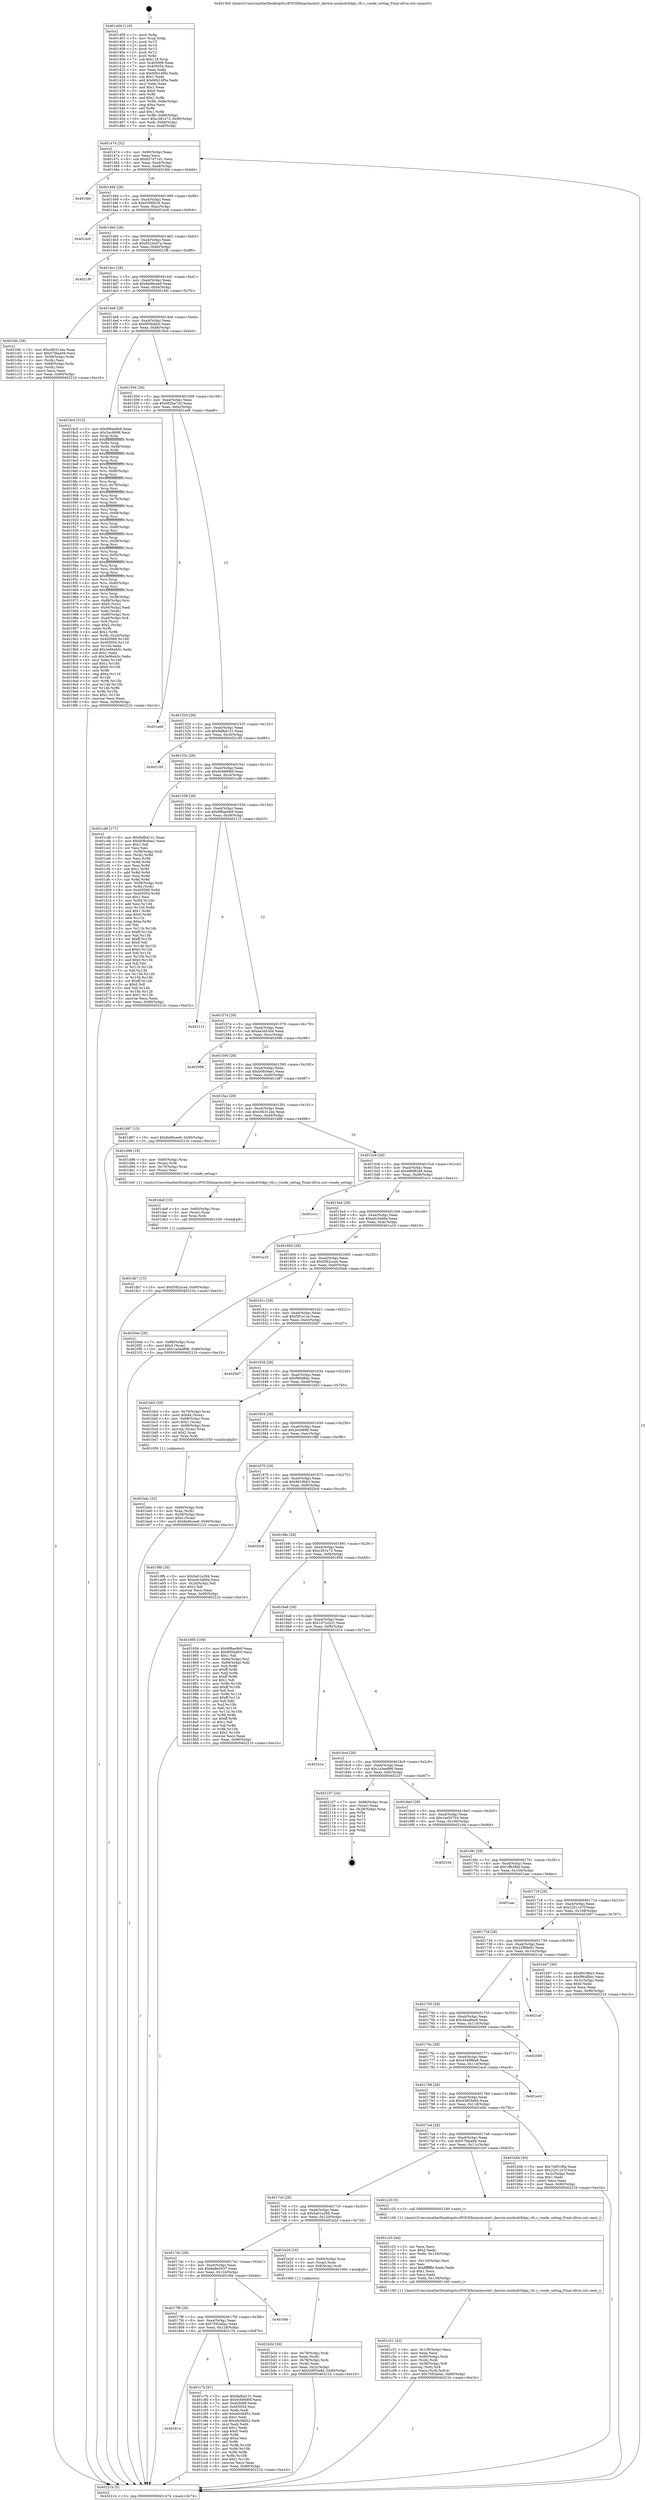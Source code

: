 digraph "0x401400" {
  label = "0x401400 (/mnt/c/Users/mathe/Desktop/tcc/POCII/binaries/extr_darwin-xnubsdvfskpi_vfs.c_vnode_settag_Final-ollvm.out::main(0))"
  labelloc = "t"
  node[shape=record]

  Entry [label="",width=0.3,height=0.3,shape=circle,fillcolor=black,style=filled]
  "0x401474" [label="{
     0x401474 [32]\l
     | [instrs]\l
     &nbsp;&nbsp;0x401474 \<+6\>: mov -0x90(%rbp),%eax\l
     &nbsp;&nbsp;0x40147a \<+2\>: mov %eax,%ecx\l
     &nbsp;&nbsp;0x40147c \<+6\>: sub $0x837d71d1,%ecx\l
     &nbsp;&nbsp;0x401482 \<+6\>: mov %eax,-0xa4(%rbp)\l
     &nbsp;&nbsp;0x401488 \<+6\>: mov %ecx,-0xa8(%rbp)\l
     &nbsp;&nbsp;0x40148e \<+6\>: je 0000000000401fd4 \<main+0xbd4\>\l
  }"]
  "0x401fd4" [label="{
     0x401fd4\l
  }", style=dashed]
  "0x401494" [label="{
     0x401494 [28]\l
     | [instrs]\l
     &nbsp;&nbsp;0x401494 \<+5\>: jmp 0000000000401499 \<main+0x99\>\l
     &nbsp;&nbsp;0x401499 \<+6\>: mov -0xa4(%rbp),%eax\l
     &nbsp;&nbsp;0x40149f \<+5\>: sub $0x8398f2c9,%eax\l
     &nbsp;&nbsp;0x4014a4 \<+6\>: mov %eax,-0xac(%rbp)\l
     &nbsp;&nbsp;0x4014aa \<+6\>: je 0000000000401dc6 \<main+0x9c6\>\l
  }"]
  Exit [label="",width=0.3,height=0.3,shape=circle,fillcolor=black,style=filled,peripheries=2]
  "0x401dc6" [label="{
     0x401dc6\l
  }", style=dashed]
  "0x4014b0" [label="{
     0x4014b0 [28]\l
     | [instrs]\l
     &nbsp;&nbsp;0x4014b0 \<+5\>: jmp 00000000004014b5 \<main+0xb5\>\l
     &nbsp;&nbsp;0x4014b5 \<+6\>: mov -0xa4(%rbp),%eax\l
     &nbsp;&nbsp;0x4014bb \<+5\>: sub $0x8523e47a,%eax\l
     &nbsp;&nbsp;0x4014c0 \<+6\>: mov %eax,-0xb0(%rbp)\l
     &nbsp;&nbsp;0x4014c6 \<+6\>: je 00000000004021f6 \<main+0xdf6\>\l
  }"]
  "0x401db7" [label="{
     0x401db7 [15]\l
     | [instrs]\l
     &nbsp;&nbsp;0x401db7 \<+10\>: movl $0xf382cca4,-0x90(%rbp)\l
     &nbsp;&nbsp;0x401dc1 \<+5\>: jmp 000000000040221b \<main+0xe1b\>\l
  }"]
  "0x4021f6" [label="{
     0x4021f6\l
  }", style=dashed]
  "0x4014cc" [label="{
     0x4014cc [28]\l
     | [instrs]\l
     &nbsp;&nbsp;0x4014cc \<+5\>: jmp 00000000004014d1 \<main+0xd1\>\l
     &nbsp;&nbsp;0x4014d1 \<+6\>: mov -0xa4(%rbp),%eax\l
     &nbsp;&nbsp;0x4014d7 \<+5\>: sub $0x8a96cee9,%eax\l
     &nbsp;&nbsp;0x4014dc \<+6\>: mov %eax,-0xb4(%rbp)\l
     &nbsp;&nbsp;0x4014e2 \<+6\>: je 0000000000401bfc \<main+0x7fc\>\l
  }"]
  "0x401da8" [label="{
     0x401da8 [15]\l
     | [instrs]\l
     &nbsp;&nbsp;0x401da8 \<+4\>: mov -0x60(%rbp),%rax\l
     &nbsp;&nbsp;0x401dac \<+3\>: mov (%rax),%rax\l
     &nbsp;&nbsp;0x401daf \<+3\>: mov %rax,%rdi\l
     &nbsp;&nbsp;0x401db2 \<+5\>: call 0000000000401030 \<free@plt\>\l
     | [calls]\l
     &nbsp;&nbsp;0x401030 \{1\} (unknown)\l
  }"]
  "0x401bfc" [label="{
     0x401bfc [36]\l
     | [instrs]\l
     &nbsp;&nbsp;0x401bfc \<+5\>: mov $0xc6b312ee,%eax\l
     &nbsp;&nbsp;0x401c01 \<+5\>: mov $0x57fdaa94,%ecx\l
     &nbsp;&nbsp;0x401c06 \<+4\>: mov -0x58(%rbp),%rdx\l
     &nbsp;&nbsp;0x401c0a \<+2\>: mov (%rdx),%esi\l
     &nbsp;&nbsp;0x401c0c \<+4\>: mov -0x68(%rbp),%rdx\l
     &nbsp;&nbsp;0x401c10 \<+2\>: cmp (%rdx),%esi\l
     &nbsp;&nbsp;0x401c12 \<+3\>: cmovl %ecx,%eax\l
     &nbsp;&nbsp;0x401c15 \<+6\>: mov %eax,-0x90(%rbp)\l
     &nbsp;&nbsp;0x401c1b \<+5\>: jmp 000000000040221b \<main+0xe1b\>\l
  }"]
  "0x4014e8" [label="{
     0x4014e8 [28]\l
     | [instrs]\l
     &nbsp;&nbsp;0x4014e8 \<+5\>: jmp 00000000004014ed \<main+0xed\>\l
     &nbsp;&nbsp;0x4014ed \<+6\>: mov -0xa4(%rbp),%eax\l
     &nbsp;&nbsp;0x4014f3 \<+5\>: sub $0x950b4fc0,%eax\l
     &nbsp;&nbsp;0x4014f8 \<+6\>: mov %eax,-0xb8(%rbp)\l
     &nbsp;&nbsp;0x4014fe \<+6\>: je 00000000004018c0 \<main+0x4c0\>\l
  }"]
  "0x401814" [label="{
     0x401814\l
  }", style=dashed]
  "0x4018c0" [label="{
     0x4018c0 [315]\l
     | [instrs]\l
     &nbsp;&nbsp;0x4018c0 \<+5\>: mov $0x9f8ae9b9,%eax\l
     &nbsp;&nbsp;0x4018c5 \<+5\>: mov $0x2ec6898,%ecx\l
     &nbsp;&nbsp;0x4018ca \<+3\>: mov %rsp,%rdx\l
     &nbsp;&nbsp;0x4018cd \<+4\>: add $0xfffffffffffffff0,%rdx\l
     &nbsp;&nbsp;0x4018d1 \<+3\>: mov %rdx,%rsp\l
     &nbsp;&nbsp;0x4018d4 \<+7\>: mov %rdx,-0x88(%rbp)\l
     &nbsp;&nbsp;0x4018db \<+3\>: mov %rsp,%rdx\l
     &nbsp;&nbsp;0x4018de \<+4\>: add $0xfffffffffffffff0,%rdx\l
     &nbsp;&nbsp;0x4018e2 \<+3\>: mov %rdx,%rsp\l
     &nbsp;&nbsp;0x4018e5 \<+3\>: mov %rsp,%rsi\l
     &nbsp;&nbsp;0x4018e8 \<+4\>: add $0xfffffffffffffff0,%rsi\l
     &nbsp;&nbsp;0x4018ec \<+3\>: mov %rsi,%rsp\l
     &nbsp;&nbsp;0x4018ef \<+4\>: mov %rsi,-0x80(%rbp)\l
     &nbsp;&nbsp;0x4018f3 \<+3\>: mov %rsp,%rsi\l
     &nbsp;&nbsp;0x4018f6 \<+4\>: add $0xfffffffffffffff0,%rsi\l
     &nbsp;&nbsp;0x4018fa \<+3\>: mov %rsi,%rsp\l
     &nbsp;&nbsp;0x4018fd \<+4\>: mov %rsi,-0x78(%rbp)\l
     &nbsp;&nbsp;0x401901 \<+3\>: mov %rsp,%rsi\l
     &nbsp;&nbsp;0x401904 \<+4\>: add $0xfffffffffffffff0,%rsi\l
     &nbsp;&nbsp;0x401908 \<+3\>: mov %rsi,%rsp\l
     &nbsp;&nbsp;0x40190b \<+4\>: mov %rsi,-0x70(%rbp)\l
     &nbsp;&nbsp;0x40190f \<+3\>: mov %rsp,%rsi\l
     &nbsp;&nbsp;0x401912 \<+4\>: add $0xfffffffffffffff0,%rsi\l
     &nbsp;&nbsp;0x401916 \<+3\>: mov %rsi,%rsp\l
     &nbsp;&nbsp;0x401919 \<+4\>: mov %rsi,-0x68(%rbp)\l
     &nbsp;&nbsp;0x40191d \<+3\>: mov %rsp,%rsi\l
     &nbsp;&nbsp;0x401920 \<+4\>: add $0xfffffffffffffff0,%rsi\l
     &nbsp;&nbsp;0x401924 \<+3\>: mov %rsi,%rsp\l
     &nbsp;&nbsp;0x401927 \<+4\>: mov %rsi,-0x60(%rbp)\l
     &nbsp;&nbsp;0x40192b \<+3\>: mov %rsp,%rsi\l
     &nbsp;&nbsp;0x40192e \<+4\>: add $0xfffffffffffffff0,%rsi\l
     &nbsp;&nbsp;0x401932 \<+3\>: mov %rsi,%rsp\l
     &nbsp;&nbsp;0x401935 \<+4\>: mov %rsi,-0x58(%rbp)\l
     &nbsp;&nbsp;0x401939 \<+3\>: mov %rsp,%rsi\l
     &nbsp;&nbsp;0x40193c \<+4\>: add $0xfffffffffffffff0,%rsi\l
     &nbsp;&nbsp;0x401940 \<+3\>: mov %rsi,%rsp\l
     &nbsp;&nbsp;0x401943 \<+4\>: mov %rsi,-0x50(%rbp)\l
     &nbsp;&nbsp;0x401947 \<+3\>: mov %rsp,%rsi\l
     &nbsp;&nbsp;0x40194a \<+4\>: add $0xfffffffffffffff0,%rsi\l
     &nbsp;&nbsp;0x40194e \<+3\>: mov %rsi,%rsp\l
     &nbsp;&nbsp;0x401951 \<+4\>: mov %rsi,-0x48(%rbp)\l
     &nbsp;&nbsp;0x401955 \<+3\>: mov %rsp,%rsi\l
     &nbsp;&nbsp;0x401958 \<+4\>: add $0xfffffffffffffff0,%rsi\l
     &nbsp;&nbsp;0x40195c \<+3\>: mov %rsi,%rsp\l
     &nbsp;&nbsp;0x40195f \<+4\>: mov %rsi,-0x40(%rbp)\l
     &nbsp;&nbsp;0x401963 \<+3\>: mov %rsp,%rsi\l
     &nbsp;&nbsp;0x401966 \<+4\>: add $0xfffffffffffffff0,%rsi\l
     &nbsp;&nbsp;0x40196a \<+3\>: mov %rsi,%rsp\l
     &nbsp;&nbsp;0x40196d \<+4\>: mov %rsi,-0x38(%rbp)\l
     &nbsp;&nbsp;0x401971 \<+7\>: mov -0x88(%rbp),%rsi\l
     &nbsp;&nbsp;0x401978 \<+6\>: movl $0x0,(%rsi)\l
     &nbsp;&nbsp;0x40197e \<+6\>: mov -0x94(%rbp),%edi\l
     &nbsp;&nbsp;0x401984 \<+2\>: mov %edi,(%rdx)\l
     &nbsp;&nbsp;0x401986 \<+4\>: mov -0x80(%rbp),%rsi\l
     &nbsp;&nbsp;0x40198a \<+7\>: mov -0xa0(%rbp),%r8\l
     &nbsp;&nbsp;0x401991 \<+3\>: mov %r8,(%rsi)\l
     &nbsp;&nbsp;0x401994 \<+3\>: cmpl $0x2,(%rdx)\l
     &nbsp;&nbsp;0x401997 \<+4\>: setne %r9b\l
     &nbsp;&nbsp;0x40199b \<+4\>: and $0x1,%r9b\l
     &nbsp;&nbsp;0x40199f \<+4\>: mov %r9b,-0x2d(%rbp)\l
     &nbsp;&nbsp;0x4019a3 \<+8\>: mov 0x405068,%r10d\l
     &nbsp;&nbsp;0x4019ab \<+8\>: mov 0x405054,%r11d\l
     &nbsp;&nbsp;0x4019b3 \<+3\>: mov %r10d,%ebx\l
     &nbsp;&nbsp;0x4019b6 \<+6\>: add $0x3e86eb5c,%ebx\l
     &nbsp;&nbsp;0x4019bc \<+3\>: sub $0x1,%ebx\l
     &nbsp;&nbsp;0x4019bf \<+6\>: sub $0x3e86eb5c,%ebx\l
     &nbsp;&nbsp;0x4019c5 \<+4\>: imul %ebx,%r10d\l
     &nbsp;&nbsp;0x4019c9 \<+4\>: and $0x1,%r10d\l
     &nbsp;&nbsp;0x4019cd \<+4\>: cmp $0x0,%r10d\l
     &nbsp;&nbsp;0x4019d1 \<+4\>: sete %r9b\l
     &nbsp;&nbsp;0x4019d5 \<+4\>: cmp $0xa,%r11d\l
     &nbsp;&nbsp;0x4019d9 \<+4\>: setl %r14b\l
     &nbsp;&nbsp;0x4019dd \<+3\>: mov %r9b,%r15b\l
     &nbsp;&nbsp;0x4019e0 \<+3\>: and %r14b,%r15b\l
     &nbsp;&nbsp;0x4019e3 \<+3\>: xor %r14b,%r9b\l
     &nbsp;&nbsp;0x4019e6 \<+3\>: or %r9b,%r15b\l
     &nbsp;&nbsp;0x4019e9 \<+4\>: test $0x1,%r15b\l
     &nbsp;&nbsp;0x4019ed \<+3\>: cmovne %ecx,%eax\l
     &nbsp;&nbsp;0x4019f0 \<+6\>: mov %eax,-0x90(%rbp)\l
     &nbsp;&nbsp;0x4019f6 \<+5\>: jmp 000000000040221b \<main+0xe1b\>\l
  }"]
  "0x401504" [label="{
     0x401504 [28]\l
     | [instrs]\l
     &nbsp;&nbsp;0x401504 \<+5\>: jmp 0000000000401509 \<main+0x109\>\l
     &nbsp;&nbsp;0x401509 \<+6\>: mov -0xa4(%rbp),%eax\l
     &nbsp;&nbsp;0x40150f \<+5\>: sub $0x962be7e5,%eax\l
     &nbsp;&nbsp;0x401514 \<+6\>: mov %eax,-0xbc(%rbp)\l
     &nbsp;&nbsp;0x40151a \<+6\>: je 0000000000401ee8 \<main+0xae8\>\l
  }"]
  "0x401c7b" [label="{
     0x401c7b [91]\l
     | [instrs]\l
     &nbsp;&nbsp;0x401c7b \<+5\>: mov $0x9afbd131,%eax\l
     &nbsp;&nbsp;0x401c80 \<+5\>: mov $0x9c66690f,%ecx\l
     &nbsp;&nbsp;0x401c85 \<+7\>: mov 0x405068,%edx\l
     &nbsp;&nbsp;0x401c8c \<+7\>: mov 0x405054,%esi\l
     &nbsp;&nbsp;0x401c93 \<+2\>: mov %edx,%edi\l
     &nbsp;&nbsp;0x401c95 \<+6\>: add $0xe6cf4852,%edi\l
     &nbsp;&nbsp;0x401c9b \<+3\>: sub $0x1,%edi\l
     &nbsp;&nbsp;0x401c9e \<+6\>: sub $0xe6cf4852,%edi\l
     &nbsp;&nbsp;0x401ca4 \<+3\>: imul %edi,%edx\l
     &nbsp;&nbsp;0x401ca7 \<+3\>: and $0x1,%edx\l
     &nbsp;&nbsp;0x401caa \<+3\>: cmp $0x0,%edx\l
     &nbsp;&nbsp;0x401cad \<+4\>: sete %r8b\l
     &nbsp;&nbsp;0x401cb1 \<+3\>: cmp $0xa,%esi\l
     &nbsp;&nbsp;0x401cb4 \<+4\>: setl %r9b\l
     &nbsp;&nbsp;0x401cb8 \<+3\>: mov %r8b,%r10b\l
     &nbsp;&nbsp;0x401cbb \<+3\>: and %r9b,%r10b\l
     &nbsp;&nbsp;0x401cbe \<+3\>: xor %r9b,%r8b\l
     &nbsp;&nbsp;0x401cc1 \<+3\>: or %r8b,%r10b\l
     &nbsp;&nbsp;0x401cc4 \<+4\>: test $0x1,%r10b\l
     &nbsp;&nbsp;0x401cc8 \<+3\>: cmovne %ecx,%eax\l
     &nbsp;&nbsp;0x401ccb \<+6\>: mov %eax,-0x90(%rbp)\l
     &nbsp;&nbsp;0x401cd1 \<+5\>: jmp 000000000040221b \<main+0xe1b\>\l
  }"]
  "0x401ee8" [label="{
     0x401ee8\l
  }", style=dashed]
  "0x401520" [label="{
     0x401520 [28]\l
     | [instrs]\l
     &nbsp;&nbsp;0x401520 \<+5\>: jmp 0000000000401525 \<main+0x125\>\l
     &nbsp;&nbsp;0x401525 \<+6\>: mov -0xa4(%rbp),%eax\l
     &nbsp;&nbsp;0x40152b \<+5\>: sub $0x9afbd131,%eax\l
     &nbsp;&nbsp;0x401530 \<+6\>: mov %eax,-0xc0(%rbp)\l
     &nbsp;&nbsp;0x401536 \<+6\>: je 0000000000402185 \<main+0xd85\>\l
  }"]
  "0x4017f8" [label="{
     0x4017f8 [28]\l
     | [instrs]\l
     &nbsp;&nbsp;0x4017f8 \<+5\>: jmp 00000000004017fd \<main+0x3fd\>\l
     &nbsp;&nbsp;0x4017fd \<+6\>: mov -0xa4(%rbp),%eax\l
     &nbsp;&nbsp;0x401803 \<+5\>: sub $0x7092adac,%eax\l
     &nbsp;&nbsp;0x401808 \<+6\>: mov %eax,-0x128(%rbp)\l
     &nbsp;&nbsp;0x40180e \<+6\>: je 0000000000401c7b \<main+0x87b\>\l
  }"]
  "0x402185" [label="{
     0x402185\l
  }", style=dashed]
  "0x40153c" [label="{
     0x40153c [28]\l
     | [instrs]\l
     &nbsp;&nbsp;0x40153c \<+5\>: jmp 0000000000401541 \<main+0x141\>\l
     &nbsp;&nbsp;0x401541 \<+6\>: mov -0xa4(%rbp),%eax\l
     &nbsp;&nbsp;0x401547 \<+5\>: sub $0x9c66690f,%eax\l
     &nbsp;&nbsp;0x40154c \<+6\>: mov %eax,-0xc4(%rbp)\l
     &nbsp;&nbsp;0x401552 \<+6\>: je 0000000000401cd6 \<main+0x8d6\>\l
  }"]
  "0x401f4b" [label="{
     0x401f4b\l
  }", style=dashed]
  "0x401cd6" [label="{
     0x401cd6 [177]\l
     | [instrs]\l
     &nbsp;&nbsp;0x401cd6 \<+5\>: mov $0x9afbd131,%eax\l
     &nbsp;&nbsp;0x401cdb \<+5\>: mov $0xb08c9ae1,%ecx\l
     &nbsp;&nbsp;0x401ce0 \<+2\>: mov $0x1,%dl\l
     &nbsp;&nbsp;0x401ce2 \<+2\>: xor %esi,%esi\l
     &nbsp;&nbsp;0x401ce4 \<+4\>: mov -0x58(%rbp),%rdi\l
     &nbsp;&nbsp;0x401ce8 \<+3\>: mov (%rdi),%r8d\l
     &nbsp;&nbsp;0x401ceb \<+3\>: mov %esi,%r9d\l
     &nbsp;&nbsp;0x401cee \<+3\>: sub %r8d,%r9d\l
     &nbsp;&nbsp;0x401cf1 \<+3\>: mov %esi,%r8d\l
     &nbsp;&nbsp;0x401cf4 \<+4\>: sub $0x1,%r8d\l
     &nbsp;&nbsp;0x401cf8 \<+3\>: add %r8d,%r9d\l
     &nbsp;&nbsp;0x401cfb \<+3\>: mov %esi,%r8d\l
     &nbsp;&nbsp;0x401cfe \<+3\>: sub %r9d,%r8d\l
     &nbsp;&nbsp;0x401d01 \<+4\>: mov -0x58(%rbp),%rdi\l
     &nbsp;&nbsp;0x401d05 \<+3\>: mov %r8d,(%rdi)\l
     &nbsp;&nbsp;0x401d08 \<+8\>: mov 0x405068,%r8d\l
     &nbsp;&nbsp;0x401d10 \<+8\>: mov 0x405054,%r9d\l
     &nbsp;&nbsp;0x401d18 \<+3\>: sub $0x1,%esi\l
     &nbsp;&nbsp;0x401d1b \<+3\>: mov %r8d,%r10d\l
     &nbsp;&nbsp;0x401d1e \<+3\>: add %esi,%r10d\l
     &nbsp;&nbsp;0x401d21 \<+4\>: imul %r10d,%r8d\l
     &nbsp;&nbsp;0x401d25 \<+4\>: and $0x1,%r8d\l
     &nbsp;&nbsp;0x401d29 \<+4\>: cmp $0x0,%r8d\l
     &nbsp;&nbsp;0x401d2d \<+4\>: sete %r11b\l
     &nbsp;&nbsp;0x401d31 \<+4\>: cmp $0xa,%r9d\l
     &nbsp;&nbsp;0x401d35 \<+3\>: setl %bl\l
     &nbsp;&nbsp;0x401d38 \<+3\>: mov %r11b,%r14b\l
     &nbsp;&nbsp;0x401d3b \<+4\>: xor $0xff,%r14b\l
     &nbsp;&nbsp;0x401d3f \<+3\>: mov %bl,%r15b\l
     &nbsp;&nbsp;0x401d42 \<+4\>: xor $0xff,%r15b\l
     &nbsp;&nbsp;0x401d46 \<+3\>: xor $0x0,%dl\l
     &nbsp;&nbsp;0x401d49 \<+3\>: mov %r14b,%r12b\l
     &nbsp;&nbsp;0x401d4c \<+4\>: and $0x0,%r12b\l
     &nbsp;&nbsp;0x401d50 \<+3\>: and %dl,%r11b\l
     &nbsp;&nbsp;0x401d53 \<+3\>: mov %r15b,%r13b\l
     &nbsp;&nbsp;0x401d56 \<+4\>: and $0x0,%r13b\l
     &nbsp;&nbsp;0x401d5a \<+2\>: and %dl,%bl\l
     &nbsp;&nbsp;0x401d5c \<+3\>: or %r11b,%r12b\l
     &nbsp;&nbsp;0x401d5f \<+3\>: or %bl,%r13b\l
     &nbsp;&nbsp;0x401d62 \<+3\>: xor %r13b,%r12b\l
     &nbsp;&nbsp;0x401d65 \<+3\>: or %r15b,%r14b\l
     &nbsp;&nbsp;0x401d68 \<+4\>: xor $0xff,%r14b\l
     &nbsp;&nbsp;0x401d6c \<+3\>: or $0x0,%dl\l
     &nbsp;&nbsp;0x401d6f \<+3\>: and %dl,%r14b\l
     &nbsp;&nbsp;0x401d72 \<+3\>: or %r14b,%r12b\l
     &nbsp;&nbsp;0x401d75 \<+4\>: test $0x1,%r12b\l
     &nbsp;&nbsp;0x401d79 \<+3\>: cmovne %ecx,%eax\l
     &nbsp;&nbsp;0x401d7c \<+6\>: mov %eax,-0x90(%rbp)\l
     &nbsp;&nbsp;0x401d82 \<+5\>: jmp 000000000040221b \<main+0xe1b\>\l
  }"]
  "0x401558" [label="{
     0x401558 [28]\l
     | [instrs]\l
     &nbsp;&nbsp;0x401558 \<+5\>: jmp 000000000040155d \<main+0x15d\>\l
     &nbsp;&nbsp;0x40155d \<+6\>: mov -0xa4(%rbp),%eax\l
     &nbsp;&nbsp;0x401563 \<+5\>: sub $0x9f8ae9b9,%eax\l
     &nbsp;&nbsp;0x401568 \<+6\>: mov %eax,-0xc8(%rbp)\l
     &nbsp;&nbsp;0x40156e \<+6\>: je 000000000040211f \<main+0xd1f\>\l
  }"]
  "0x401c51" [label="{
     0x401c51 [42]\l
     | [instrs]\l
     &nbsp;&nbsp;0x401c51 \<+6\>: mov -0x138(%rbp),%ecx\l
     &nbsp;&nbsp;0x401c57 \<+3\>: imul %eax,%ecx\l
     &nbsp;&nbsp;0x401c5a \<+4\>: mov -0x60(%rbp),%rdi\l
     &nbsp;&nbsp;0x401c5e \<+3\>: mov (%rdi),%rdi\l
     &nbsp;&nbsp;0x401c61 \<+4\>: mov -0x58(%rbp),%r8\l
     &nbsp;&nbsp;0x401c65 \<+3\>: movslq (%r8),%r8\l
     &nbsp;&nbsp;0x401c68 \<+4\>: mov %ecx,(%rdi,%r8,4)\l
     &nbsp;&nbsp;0x401c6c \<+10\>: movl $0x7092adac,-0x90(%rbp)\l
     &nbsp;&nbsp;0x401c76 \<+5\>: jmp 000000000040221b \<main+0xe1b\>\l
  }"]
  "0x40211f" [label="{
     0x40211f\l
  }", style=dashed]
  "0x401574" [label="{
     0x401574 [28]\l
     | [instrs]\l
     &nbsp;&nbsp;0x401574 \<+5\>: jmp 0000000000401579 \<main+0x179\>\l
     &nbsp;&nbsp;0x401579 \<+6\>: mov -0xa4(%rbp),%eax\l
     &nbsp;&nbsp;0x40157f \<+5\>: sub $0xaa3d43d4,%eax\l
     &nbsp;&nbsp;0x401584 \<+6\>: mov %eax,-0xcc(%rbp)\l
     &nbsp;&nbsp;0x40158a \<+6\>: je 0000000000402098 \<main+0xc98\>\l
  }"]
  "0x401c25" [label="{
     0x401c25 [44]\l
     | [instrs]\l
     &nbsp;&nbsp;0x401c25 \<+2\>: xor %ecx,%ecx\l
     &nbsp;&nbsp;0x401c27 \<+5\>: mov $0x2,%edx\l
     &nbsp;&nbsp;0x401c2c \<+6\>: mov %edx,-0x134(%rbp)\l
     &nbsp;&nbsp;0x401c32 \<+1\>: cltd\l
     &nbsp;&nbsp;0x401c33 \<+6\>: mov -0x134(%rbp),%esi\l
     &nbsp;&nbsp;0x401c39 \<+2\>: idiv %esi\l
     &nbsp;&nbsp;0x401c3b \<+6\>: imul $0xfffffffe,%edx,%edx\l
     &nbsp;&nbsp;0x401c41 \<+3\>: sub $0x1,%ecx\l
     &nbsp;&nbsp;0x401c44 \<+2\>: sub %ecx,%edx\l
     &nbsp;&nbsp;0x401c46 \<+6\>: mov %edx,-0x138(%rbp)\l
     &nbsp;&nbsp;0x401c4c \<+5\>: call 0000000000401160 \<next_i\>\l
     | [calls]\l
     &nbsp;&nbsp;0x401160 \{1\} (/mnt/c/Users/mathe/Desktop/tcc/POCII/binaries/extr_darwin-xnubsdvfskpi_vfs.c_vnode_settag_Final-ollvm.out::next_i)\l
  }"]
  "0x402098" [label="{
     0x402098\l
  }", style=dashed]
  "0x401590" [label="{
     0x401590 [28]\l
     | [instrs]\l
     &nbsp;&nbsp;0x401590 \<+5\>: jmp 0000000000401595 \<main+0x195\>\l
     &nbsp;&nbsp;0x401595 \<+6\>: mov -0xa4(%rbp),%eax\l
     &nbsp;&nbsp;0x40159b \<+5\>: sub $0xb08c9ae1,%eax\l
     &nbsp;&nbsp;0x4015a0 \<+6\>: mov %eax,-0xd0(%rbp)\l
     &nbsp;&nbsp;0x4015a6 \<+6\>: je 0000000000401d87 \<main+0x987\>\l
  }"]
  "0x401bdc" [label="{
     0x401bdc [32]\l
     | [instrs]\l
     &nbsp;&nbsp;0x401bdc \<+4\>: mov -0x60(%rbp),%rdi\l
     &nbsp;&nbsp;0x401be0 \<+3\>: mov %rax,(%rdi)\l
     &nbsp;&nbsp;0x401be3 \<+4\>: mov -0x58(%rbp),%rax\l
     &nbsp;&nbsp;0x401be7 \<+6\>: movl $0x0,(%rax)\l
     &nbsp;&nbsp;0x401bed \<+10\>: movl $0x8a96cee9,-0x90(%rbp)\l
     &nbsp;&nbsp;0x401bf7 \<+5\>: jmp 000000000040221b \<main+0xe1b\>\l
  }"]
  "0x401d87" [label="{
     0x401d87 [15]\l
     | [instrs]\l
     &nbsp;&nbsp;0x401d87 \<+10\>: movl $0x8a96cee9,-0x90(%rbp)\l
     &nbsp;&nbsp;0x401d91 \<+5\>: jmp 000000000040221b \<main+0xe1b\>\l
  }"]
  "0x4015ac" [label="{
     0x4015ac [28]\l
     | [instrs]\l
     &nbsp;&nbsp;0x4015ac \<+5\>: jmp 00000000004015b1 \<main+0x1b1\>\l
     &nbsp;&nbsp;0x4015b1 \<+6\>: mov -0xa4(%rbp),%eax\l
     &nbsp;&nbsp;0x4015b7 \<+5\>: sub $0xc6b312ee,%eax\l
     &nbsp;&nbsp;0x4015bc \<+6\>: mov %eax,-0xd4(%rbp)\l
     &nbsp;&nbsp;0x4015c2 \<+6\>: je 0000000000401d96 \<main+0x996\>\l
  }"]
  "0x401b3d" [label="{
     0x401b3d [30]\l
     | [instrs]\l
     &nbsp;&nbsp;0x401b3d \<+4\>: mov -0x78(%rbp),%rdi\l
     &nbsp;&nbsp;0x401b41 \<+2\>: mov %eax,(%rdi)\l
     &nbsp;&nbsp;0x401b43 \<+4\>: mov -0x78(%rbp),%rdi\l
     &nbsp;&nbsp;0x401b47 \<+2\>: mov (%rdi),%eax\l
     &nbsp;&nbsp;0x401b49 \<+3\>: mov %eax,-0x2c(%rbp)\l
     &nbsp;&nbsp;0x401b4c \<+10\>: movl $0x43855e8d,-0x90(%rbp)\l
     &nbsp;&nbsp;0x401b56 \<+5\>: jmp 000000000040221b \<main+0xe1b\>\l
  }"]
  "0x401d96" [label="{
     0x401d96 [18]\l
     | [instrs]\l
     &nbsp;&nbsp;0x401d96 \<+4\>: mov -0x60(%rbp),%rax\l
     &nbsp;&nbsp;0x401d9a \<+3\>: mov (%rax),%rdi\l
     &nbsp;&nbsp;0x401d9d \<+4\>: mov -0x70(%rbp),%rax\l
     &nbsp;&nbsp;0x401da1 \<+2\>: mov (%rax),%esi\l
     &nbsp;&nbsp;0x401da3 \<+5\>: call 00000000004013e0 \<vnode_settag\>\l
     | [calls]\l
     &nbsp;&nbsp;0x4013e0 \{1\} (/mnt/c/Users/mathe/Desktop/tcc/POCII/binaries/extr_darwin-xnubsdvfskpi_vfs.c_vnode_settag_Final-ollvm.out::vnode_settag)\l
  }"]
  "0x4015c8" [label="{
     0x4015c8 [28]\l
     | [instrs]\l
     &nbsp;&nbsp;0x4015c8 \<+5\>: jmp 00000000004015cd \<main+0x1cd\>\l
     &nbsp;&nbsp;0x4015cd \<+6\>: mov -0xa4(%rbp),%eax\l
     &nbsp;&nbsp;0x4015d3 \<+5\>: sub $0xe96f92e8,%eax\l
     &nbsp;&nbsp;0x4015d8 \<+6\>: mov %eax,-0xd8(%rbp)\l
     &nbsp;&nbsp;0x4015de \<+6\>: je 0000000000401e1c \<main+0xa1c\>\l
  }"]
  "0x4017dc" [label="{
     0x4017dc [28]\l
     | [instrs]\l
     &nbsp;&nbsp;0x4017dc \<+5\>: jmp 00000000004017e1 \<main+0x3e1\>\l
     &nbsp;&nbsp;0x4017e1 \<+6\>: mov -0xa4(%rbp),%eax\l
     &nbsp;&nbsp;0x4017e7 \<+5\>: sub $0x6a8e5037,%eax\l
     &nbsp;&nbsp;0x4017ec \<+6\>: mov %eax,-0x124(%rbp)\l
     &nbsp;&nbsp;0x4017f2 \<+6\>: je 0000000000401f4b \<main+0xb4b\>\l
  }"]
  "0x401e1c" [label="{
     0x401e1c\l
  }", style=dashed]
  "0x4015e4" [label="{
     0x4015e4 [28]\l
     | [instrs]\l
     &nbsp;&nbsp;0x4015e4 \<+5\>: jmp 00000000004015e9 \<main+0x1e9\>\l
     &nbsp;&nbsp;0x4015e9 \<+6\>: mov -0xa4(%rbp),%eax\l
     &nbsp;&nbsp;0x4015ef \<+5\>: sub $0xedc3a66a,%eax\l
     &nbsp;&nbsp;0x4015f4 \<+6\>: mov %eax,-0xdc(%rbp)\l
     &nbsp;&nbsp;0x4015fa \<+6\>: je 0000000000401a19 \<main+0x619\>\l
  }"]
  "0x401b2d" [label="{
     0x401b2d [16]\l
     | [instrs]\l
     &nbsp;&nbsp;0x401b2d \<+4\>: mov -0x80(%rbp),%rax\l
     &nbsp;&nbsp;0x401b31 \<+3\>: mov (%rax),%rax\l
     &nbsp;&nbsp;0x401b34 \<+4\>: mov 0x8(%rax),%rdi\l
     &nbsp;&nbsp;0x401b38 \<+5\>: call 0000000000401060 \<atoi@plt\>\l
     | [calls]\l
     &nbsp;&nbsp;0x401060 \{1\} (unknown)\l
  }"]
  "0x401a19" [label="{
     0x401a19\l
  }", style=dashed]
  "0x401600" [label="{
     0x401600 [28]\l
     | [instrs]\l
     &nbsp;&nbsp;0x401600 \<+5\>: jmp 0000000000401605 \<main+0x205\>\l
     &nbsp;&nbsp;0x401605 \<+6\>: mov -0xa4(%rbp),%eax\l
     &nbsp;&nbsp;0x40160b \<+5\>: sub $0xf382cca4,%eax\l
     &nbsp;&nbsp;0x401610 \<+6\>: mov %eax,-0xe0(%rbp)\l
     &nbsp;&nbsp;0x401616 \<+6\>: je 00000000004020eb \<main+0xceb\>\l
  }"]
  "0x4017c0" [label="{
     0x4017c0 [28]\l
     | [instrs]\l
     &nbsp;&nbsp;0x4017c0 \<+5\>: jmp 00000000004017c5 \<main+0x3c5\>\l
     &nbsp;&nbsp;0x4017c5 \<+6\>: mov -0xa4(%rbp),%eax\l
     &nbsp;&nbsp;0x4017cb \<+5\>: sub $0x5a01a284,%eax\l
     &nbsp;&nbsp;0x4017d0 \<+6\>: mov %eax,-0x120(%rbp)\l
     &nbsp;&nbsp;0x4017d6 \<+6\>: je 0000000000401b2d \<main+0x72d\>\l
  }"]
  "0x4020eb" [label="{
     0x4020eb [28]\l
     | [instrs]\l
     &nbsp;&nbsp;0x4020eb \<+7\>: mov -0x88(%rbp),%rax\l
     &nbsp;&nbsp;0x4020f2 \<+6\>: movl $0x0,(%rax)\l
     &nbsp;&nbsp;0x4020f8 \<+10\>: movl $0x1a3ee896,-0x90(%rbp)\l
     &nbsp;&nbsp;0x402102 \<+5\>: jmp 000000000040221b \<main+0xe1b\>\l
  }"]
  "0x40161c" [label="{
     0x40161c [28]\l
     | [instrs]\l
     &nbsp;&nbsp;0x40161c \<+5\>: jmp 0000000000401621 \<main+0x221\>\l
     &nbsp;&nbsp;0x401621 \<+6\>: mov -0xa4(%rbp),%eax\l
     &nbsp;&nbsp;0x401627 \<+5\>: sub $0xf3f1e1ce,%eax\l
     &nbsp;&nbsp;0x40162c \<+6\>: mov %eax,-0xe4(%rbp)\l
     &nbsp;&nbsp;0x401632 \<+6\>: je 00000000004020d7 \<main+0xcd7\>\l
  }"]
  "0x401c20" [label="{
     0x401c20 [5]\l
     | [instrs]\l
     &nbsp;&nbsp;0x401c20 \<+5\>: call 0000000000401160 \<next_i\>\l
     | [calls]\l
     &nbsp;&nbsp;0x401160 \{1\} (/mnt/c/Users/mathe/Desktop/tcc/POCII/binaries/extr_darwin-xnubsdvfskpi_vfs.c_vnode_settag_Final-ollvm.out::next_i)\l
  }"]
  "0x4020d7" [label="{
     0x4020d7\l
  }", style=dashed]
  "0x401638" [label="{
     0x401638 [28]\l
     | [instrs]\l
     &nbsp;&nbsp;0x401638 \<+5\>: jmp 000000000040163d \<main+0x23d\>\l
     &nbsp;&nbsp;0x40163d \<+6\>: mov -0xa4(%rbp),%eax\l
     &nbsp;&nbsp;0x401643 \<+5\>: sub $0xf964fbbc,%eax\l
     &nbsp;&nbsp;0x401648 \<+6\>: mov %eax,-0xe8(%rbp)\l
     &nbsp;&nbsp;0x40164e \<+6\>: je 0000000000401bb5 \<main+0x7b5\>\l
  }"]
  "0x4017a4" [label="{
     0x4017a4 [28]\l
     | [instrs]\l
     &nbsp;&nbsp;0x4017a4 \<+5\>: jmp 00000000004017a9 \<main+0x3a9\>\l
     &nbsp;&nbsp;0x4017a9 \<+6\>: mov -0xa4(%rbp),%eax\l
     &nbsp;&nbsp;0x4017af \<+5\>: sub $0x57fdaa94,%eax\l
     &nbsp;&nbsp;0x4017b4 \<+6\>: mov %eax,-0x11c(%rbp)\l
     &nbsp;&nbsp;0x4017ba \<+6\>: je 0000000000401c20 \<main+0x820\>\l
  }"]
  "0x401bb5" [label="{
     0x401bb5 [39]\l
     | [instrs]\l
     &nbsp;&nbsp;0x401bb5 \<+4\>: mov -0x70(%rbp),%rax\l
     &nbsp;&nbsp;0x401bb9 \<+6\>: movl $0x64,(%rax)\l
     &nbsp;&nbsp;0x401bbf \<+4\>: mov -0x68(%rbp),%rax\l
     &nbsp;&nbsp;0x401bc3 \<+6\>: movl $0x1,(%rax)\l
     &nbsp;&nbsp;0x401bc9 \<+4\>: mov -0x68(%rbp),%rax\l
     &nbsp;&nbsp;0x401bcd \<+3\>: movslq (%rax),%rax\l
     &nbsp;&nbsp;0x401bd0 \<+4\>: shl $0x2,%rax\l
     &nbsp;&nbsp;0x401bd4 \<+3\>: mov %rax,%rdi\l
     &nbsp;&nbsp;0x401bd7 \<+5\>: call 0000000000401050 \<malloc@plt\>\l
     | [calls]\l
     &nbsp;&nbsp;0x401050 \{1\} (unknown)\l
  }"]
  "0x401654" [label="{
     0x401654 [28]\l
     | [instrs]\l
     &nbsp;&nbsp;0x401654 \<+5\>: jmp 0000000000401659 \<main+0x259\>\l
     &nbsp;&nbsp;0x401659 \<+6\>: mov -0xa4(%rbp),%eax\l
     &nbsp;&nbsp;0x40165f \<+5\>: sub $0x2ec6898,%eax\l
     &nbsp;&nbsp;0x401664 \<+6\>: mov %eax,-0xec(%rbp)\l
     &nbsp;&nbsp;0x40166a \<+6\>: je 00000000004019fb \<main+0x5fb\>\l
  }"]
  "0x401b5b" [label="{
     0x401b5b [30]\l
     | [instrs]\l
     &nbsp;&nbsp;0x401b5b \<+5\>: mov $0x7e9519fa,%eax\l
     &nbsp;&nbsp;0x401b60 \<+5\>: mov $0x22011e7f,%ecx\l
     &nbsp;&nbsp;0x401b65 \<+3\>: mov -0x2c(%rbp),%edx\l
     &nbsp;&nbsp;0x401b68 \<+3\>: cmp $0x1,%edx\l
     &nbsp;&nbsp;0x401b6b \<+3\>: cmovl %ecx,%eax\l
     &nbsp;&nbsp;0x401b6e \<+6\>: mov %eax,-0x90(%rbp)\l
     &nbsp;&nbsp;0x401b74 \<+5\>: jmp 000000000040221b \<main+0xe1b\>\l
  }"]
  "0x4019fb" [label="{
     0x4019fb [30]\l
     | [instrs]\l
     &nbsp;&nbsp;0x4019fb \<+5\>: mov $0x5a01a284,%eax\l
     &nbsp;&nbsp;0x401a00 \<+5\>: mov $0xedc3a66a,%ecx\l
     &nbsp;&nbsp;0x401a05 \<+3\>: mov -0x2d(%rbp),%dl\l
     &nbsp;&nbsp;0x401a08 \<+3\>: test $0x1,%dl\l
     &nbsp;&nbsp;0x401a0b \<+3\>: cmovne %ecx,%eax\l
     &nbsp;&nbsp;0x401a0e \<+6\>: mov %eax,-0x90(%rbp)\l
     &nbsp;&nbsp;0x401a14 \<+5\>: jmp 000000000040221b \<main+0xe1b\>\l
  }"]
  "0x401670" [label="{
     0x401670 [28]\l
     | [instrs]\l
     &nbsp;&nbsp;0x401670 \<+5\>: jmp 0000000000401675 \<main+0x275\>\l
     &nbsp;&nbsp;0x401675 \<+6\>: mov -0xa4(%rbp),%eax\l
     &nbsp;&nbsp;0x40167b \<+5\>: sub $0x9919bb3,%eax\l
     &nbsp;&nbsp;0x401680 \<+6\>: mov %eax,-0xf0(%rbp)\l
     &nbsp;&nbsp;0x401686 \<+6\>: je 00000000004020c8 \<main+0xcc8\>\l
  }"]
  "0x401788" [label="{
     0x401788 [28]\l
     | [instrs]\l
     &nbsp;&nbsp;0x401788 \<+5\>: jmp 000000000040178d \<main+0x38d\>\l
     &nbsp;&nbsp;0x40178d \<+6\>: mov -0xa4(%rbp),%eax\l
     &nbsp;&nbsp;0x401793 \<+5\>: sub $0x43855e8d,%eax\l
     &nbsp;&nbsp;0x401798 \<+6\>: mov %eax,-0x118(%rbp)\l
     &nbsp;&nbsp;0x40179e \<+6\>: je 0000000000401b5b \<main+0x75b\>\l
  }"]
  "0x4020c8" [label="{
     0x4020c8\l
  }", style=dashed]
  "0x40168c" [label="{
     0x40168c [28]\l
     | [instrs]\l
     &nbsp;&nbsp;0x40168c \<+5\>: jmp 0000000000401691 \<main+0x291\>\l
     &nbsp;&nbsp;0x401691 \<+6\>: mov -0xa4(%rbp),%eax\l
     &nbsp;&nbsp;0x401697 \<+5\>: sub $0xc381e72,%eax\l
     &nbsp;&nbsp;0x40169c \<+6\>: mov %eax,-0xf4(%rbp)\l
     &nbsp;&nbsp;0x4016a2 \<+6\>: je 0000000000401856 \<main+0x456\>\l
  }"]
  "0x401ec4" [label="{
     0x401ec4\l
  }", style=dashed]
  "0x401856" [label="{
     0x401856 [106]\l
     | [instrs]\l
     &nbsp;&nbsp;0x401856 \<+5\>: mov $0x9f8ae9b9,%eax\l
     &nbsp;&nbsp;0x40185b \<+5\>: mov $0x950b4fc0,%ecx\l
     &nbsp;&nbsp;0x401860 \<+2\>: mov $0x1,%dl\l
     &nbsp;&nbsp;0x401862 \<+7\>: mov -0x8a(%rbp),%sil\l
     &nbsp;&nbsp;0x401869 \<+7\>: mov -0x89(%rbp),%dil\l
     &nbsp;&nbsp;0x401870 \<+3\>: mov %sil,%r8b\l
     &nbsp;&nbsp;0x401873 \<+4\>: xor $0xff,%r8b\l
     &nbsp;&nbsp;0x401877 \<+3\>: mov %dil,%r9b\l
     &nbsp;&nbsp;0x40187a \<+4\>: xor $0xff,%r9b\l
     &nbsp;&nbsp;0x40187e \<+3\>: xor $0x1,%dl\l
     &nbsp;&nbsp;0x401881 \<+3\>: mov %r8b,%r10b\l
     &nbsp;&nbsp;0x401884 \<+4\>: and $0xff,%r10b\l
     &nbsp;&nbsp;0x401888 \<+3\>: and %dl,%sil\l
     &nbsp;&nbsp;0x40188b \<+3\>: mov %r9b,%r11b\l
     &nbsp;&nbsp;0x40188e \<+4\>: and $0xff,%r11b\l
     &nbsp;&nbsp;0x401892 \<+3\>: and %dl,%dil\l
     &nbsp;&nbsp;0x401895 \<+3\>: or %sil,%r10b\l
     &nbsp;&nbsp;0x401898 \<+3\>: or %dil,%r11b\l
     &nbsp;&nbsp;0x40189b \<+3\>: xor %r11b,%r10b\l
     &nbsp;&nbsp;0x40189e \<+3\>: or %r9b,%r8b\l
     &nbsp;&nbsp;0x4018a1 \<+4\>: xor $0xff,%r8b\l
     &nbsp;&nbsp;0x4018a5 \<+3\>: or $0x1,%dl\l
     &nbsp;&nbsp;0x4018a8 \<+3\>: and %dl,%r8b\l
     &nbsp;&nbsp;0x4018ab \<+3\>: or %r8b,%r10b\l
     &nbsp;&nbsp;0x4018ae \<+4\>: test $0x1,%r10b\l
     &nbsp;&nbsp;0x4018b2 \<+3\>: cmovne %ecx,%eax\l
     &nbsp;&nbsp;0x4018b5 \<+6\>: mov %eax,-0x90(%rbp)\l
     &nbsp;&nbsp;0x4018bb \<+5\>: jmp 000000000040221b \<main+0xe1b\>\l
  }"]
  "0x4016a8" [label="{
     0x4016a8 [28]\l
     | [instrs]\l
     &nbsp;&nbsp;0x4016a8 \<+5\>: jmp 00000000004016ad \<main+0x2ad\>\l
     &nbsp;&nbsp;0x4016ad \<+6\>: mov -0xa4(%rbp),%eax\l
     &nbsp;&nbsp;0x4016b3 \<+5\>: sub $0x1072cb31,%eax\l
     &nbsp;&nbsp;0x4016b8 \<+6\>: mov %eax,-0xf8(%rbp)\l
     &nbsp;&nbsp;0x4016be \<+6\>: je 0000000000401b1e \<main+0x71e\>\l
  }"]
  "0x40221b" [label="{
     0x40221b [5]\l
     | [instrs]\l
     &nbsp;&nbsp;0x40221b \<+5\>: jmp 0000000000401474 \<main+0x74\>\l
  }"]
  "0x401400" [label="{
     0x401400 [116]\l
     | [instrs]\l
     &nbsp;&nbsp;0x401400 \<+1\>: push %rbp\l
     &nbsp;&nbsp;0x401401 \<+3\>: mov %rsp,%rbp\l
     &nbsp;&nbsp;0x401404 \<+2\>: push %r15\l
     &nbsp;&nbsp;0x401406 \<+2\>: push %r14\l
     &nbsp;&nbsp;0x401408 \<+2\>: push %r13\l
     &nbsp;&nbsp;0x40140a \<+2\>: push %r12\l
     &nbsp;&nbsp;0x40140c \<+1\>: push %rbx\l
     &nbsp;&nbsp;0x40140d \<+7\>: sub $0x118,%rsp\l
     &nbsp;&nbsp;0x401414 \<+7\>: mov 0x405068,%eax\l
     &nbsp;&nbsp;0x40141b \<+7\>: mov 0x405054,%ecx\l
     &nbsp;&nbsp;0x401422 \<+2\>: mov %eax,%edx\l
     &nbsp;&nbsp;0x401424 \<+6\>: sub $0x60b14f5e,%edx\l
     &nbsp;&nbsp;0x40142a \<+3\>: sub $0x1,%edx\l
     &nbsp;&nbsp;0x40142d \<+6\>: add $0x60b14f5e,%edx\l
     &nbsp;&nbsp;0x401433 \<+3\>: imul %edx,%eax\l
     &nbsp;&nbsp;0x401436 \<+3\>: and $0x1,%eax\l
     &nbsp;&nbsp;0x401439 \<+3\>: cmp $0x0,%eax\l
     &nbsp;&nbsp;0x40143c \<+4\>: sete %r8b\l
     &nbsp;&nbsp;0x401440 \<+4\>: and $0x1,%r8b\l
     &nbsp;&nbsp;0x401444 \<+7\>: mov %r8b,-0x8a(%rbp)\l
     &nbsp;&nbsp;0x40144b \<+3\>: cmp $0xa,%ecx\l
     &nbsp;&nbsp;0x40144e \<+4\>: setl %r8b\l
     &nbsp;&nbsp;0x401452 \<+4\>: and $0x1,%r8b\l
     &nbsp;&nbsp;0x401456 \<+7\>: mov %r8b,-0x89(%rbp)\l
     &nbsp;&nbsp;0x40145d \<+10\>: movl $0xc381e72,-0x90(%rbp)\l
     &nbsp;&nbsp;0x401467 \<+6\>: mov %edi,-0x94(%rbp)\l
     &nbsp;&nbsp;0x40146d \<+7\>: mov %rsi,-0xa0(%rbp)\l
  }"]
  "0x40176c" [label="{
     0x40176c [28]\l
     | [instrs]\l
     &nbsp;&nbsp;0x40176c \<+5\>: jmp 0000000000401771 \<main+0x371\>\l
     &nbsp;&nbsp;0x401771 \<+6\>: mov -0xa4(%rbp),%eax\l
     &nbsp;&nbsp;0x401777 \<+5\>: sub $0x434996a9,%eax\l
     &nbsp;&nbsp;0x40177c \<+6\>: mov %eax,-0x114(%rbp)\l
     &nbsp;&nbsp;0x401782 \<+6\>: je 0000000000401ec4 \<main+0xac4\>\l
  }"]
  "0x402089" [label="{
     0x402089\l
  }", style=dashed]
  "0x401b1e" [label="{
     0x401b1e\l
  }", style=dashed]
  "0x4016c4" [label="{
     0x4016c4 [28]\l
     | [instrs]\l
     &nbsp;&nbsp;0x4016c4 \<+5\>: jmp 00000000004016c9 \<main+0x2c9\>\l
     &nbsp;&nbsp;0x4016c9 \<+6\>: mov -0xa4(%rbp),%eax\l
     &nbsp;&nbsp;0x4016cf \<+5\>: sub $0x1a3ee896,%eax\l
     &nbsp;&nbsp;0x4016d4 \<+6\>: mov %eax,-0xfc(%rbp)\l
     &nbsp;&nbsp;0x4016da \<+6\>: je 0000000000402107 \<main+0xd07\>\l
  }"]
  "0x401750" [label="{
     0x401750 [28]\l
     | [instrs]\l
     &nbsp;&nbsp;0x401750 \<+5\>: jmp 0000000000401755 \<main+0x355\>\l
     &nbsp;&nbsp;0x401755 \<+6\>: mov -0xa4(%rbp),%eax\l
     &nbsp;&nbsp;0x40175b \<+5\>: sub $0x3daa8ac6,%eax\l
     &nbsp;&nbsp;0x401760 \<+6\>: mov %eax,-0x110(%rbp)\l
     &nbsp;&nbsp;0x401766 \<+6\>: je 0000000000402089 \<main+0xc89\>\l
  }"]
  "0x402107" [label="{
     0x402107 [24]\l
     | [instrs]\l
     &nbsp;&nbsp;0x402107 \<+7\>: mov -0x88(%rbp),%rax\l
     &nbsp;&nbsp;0x40210e \<+2\>: mov (%rax),%eax\l
     &nbsp;&nbsp;0x402110 \<+4\>: lea -0x28(%rbp),%rsp\l
     &nbsp;&nbsp;0x402114 \<+1\>: pop %rbx\l
     &nbsp;&nbsp;0x402115 \<+2\>: pop %r12\l
     &nbsp;&nbsp;0x402117 \<+2\>: pop %r13\l
     &nbsp;&nbsp;0x402119 \<+2\>: pop %r14\l
     &nbsp;&nbsp;0x40211b \<+2\>: pop %r15\l
     &nbsp;&nbsp;0x40211d \<+1\>: pop %rbp\l
     &nbsp;&nbsp;0x40211e \<+1\>: ret\l
  }"]
  "0x4016e0" [label="{
     0x4016e0 [28]\l
     | [instrs]\l
     &nbsp;&nbsp;0x4016e0 \<+5\>: jmp 00000000004016e5 \<main+0x2e5\>\l
     &nbsp;&nbsp;0x4016e5 \<+6\>: mov -0xa4(%rbp),%eax\l
     &nbsp;&nbsp;0x4016eb \<+5\>: sub $0x1ee507b4,%eax\l
     &nbsp;&nbsp;0x4016f0 \<+6\>: mov %eax,-0x100(%rbp)\l
     &nbsp;&nbsp;0x4016f6 \<+6\>: je 0000000000402164 \<main+0xd64\>\l
  }"]
  "0x4021af" [label="{
     0x4021af\l
  }", style=dashed]
  "0x402164" [label="{
     0x402164\l
  }", style=dashed]
  "0x4016fc" [label="{
     0x4016fc [28]\l
     | [instrs]\l
     &nbsp;&nbsp;0x4016fc \<+5\>: jmp 0000000000401701 \<main+0x301\>\l
     &nbsp;&nbsp;0x401701 \<+6\>: mov -0xa4(%rbp),%eax\l
     &nbsp;&nbsp;0x401707 \<+5\>: sub $0x1ffb5fbd,%eax\l
     &nbsp;&nbsp;0x40170c \<+6\>: mov %eax,-0x104(%rbp)\l
     &nbsp;&nbsp;0x401712 \<+6\>: je 0000000000401aac \<main+0x6ac\>\l
  }"]
  "0x401734" [label="{
     0x401734 [28]\l
     | [instrs]\l
     &nbsp;&nbsp;0x401734 \<+5\>: jmp 0000000000401739 \<main+0x339\>\l
     &nbsp;&nbsp;0x401739 \<+6\>: mov -0xa4(%rbp),%eax\l
     &nbsp;&nbsp;0x40173f \<+5\>: sub $0x22f99e81,%eax\l
     &nbsp;&nbsp;0x401744 \<+6\>: mov %eax,-0x10c(%rbp)\l
     &nbsp;&nbsp;0x40174a \<+6\>: je 00000000004021af \<main+0xdaf\>\l
  }"]
  "0x401aac" [label="{
     0x401aac\l
  }", style=dashed]
  "0x401718" [label="{
     0x401718 [28]\l
     | [instrs]\l
     &nbsp;&nbsp;0x401718 \<+5\>: jmp 000000000040171d \<main+0x31d\>\l
     &nbsp;&nbsp;0x40171d \<+6\>: mov -0xa4(%rbp),%eax\l
     &nbsp;&nbsp;0x401723 \<+5\>: sub $0x22011e7f,%eax\l
     &nbsp;&nbsp;0x401728 \<+6\>: mov %eax,-0x108(%rbp)\l
     &nbsp;&nbsp;0x40172e \<+6\>: je 0000000000401b97 \<main+0x797\>\l
  }"]
  "0x401b97" [label="{
     0x401b97 [30]\l
     | [instrs]\l
     &nbsp;&nbsp;0x401b97 \<+5\>: mov $0x9919bb3,%eax\l
     &nbsp;&nbsp;0x401b9c \<+5\>: mov $0xf964fbbc,%ecx\l
     &nbsp;&nbsp;0x401ba1 \<+3\>: mov -0x2c(%rbp),%edx\l
     &nbsp;&nbsp;0x401ba4 \<+3\>: cmp $0x0,%edx\l
     &nbsp;&nbsp;0x401ba7 \<+3\>: cmove %ecx,%eax\l
     &nbsp;&nbsp;0x401baa \<+6\>: mov %eax,-0x90(%rbp)\l
     &nbsp;&nbsp;0x401bb0 \<+5\>: jmp 000000000040221b \<main+0xe1b\>\l
  }"]
  Entry -> "0x401400" [label=" 1"]
  "0x401474" -> "0x401fd4" [label=" 0"]
  "0x401474" -> "0x401494" [label=" 16"]
  "0x402107" -> Exit [label=" 1"]
  "0x401494" -> "0x401dc6" [label=" 0"]
  "0x401494" -> "0x4014b0" [label=" 16"]
  "0x4020eb" -> "0x40221b" [label=" 1"]
  "0x4014b0" -> "0x4021f6" [label=" 0"]
  "0x4014b0" -> "0x4014cc" [label=" 16"]
  "0x401db7" -> "0x40221b" [label=" 1"]
  "0x4014cc" -> "0x401bfc" [label=" 2"]
  "0x4014cc" -> "0x4014e8" [label=" 14"]
  "0x401da8" -> "0x401db7" [label=" 1"]
  "0x4014e8" -> "0x4018c0" [label=" 1"]
  "0x4014e8" -> "0x401504" [label=" 13"]
  "0x401d96" -> "0x401da8" [label=" 1"]
  "0x401504" -> "0x401ee8" [label=" 0"]
  "0x401504" -> "0x401520" [label=" 13"]
  "0x401d87" -> "0x40221b" [label=" 1"]
  "0x401520" -> "0x402185" [label=" 0"]
  "0x401520" -> "0x40153c" [label=" 13"]
  "0x401c7b" -> "0x40221b" [label=" 1"]
  "0x40153c" -> "0x401cd6" [label=" 1"]
  "0x40153c" -> "0x401558" [label=" 12"]
  "0x4017f8" -> "0x401814" [label=" 0"]
  "0x401558" -> "0x40211f" [label=" 0"]
  "0x401558" -> "0x401574" [label=" 12"]
  "0x401cd6" -> "0x40221b" [label=" 1"]
  "0x401574" -> "0x402098" [label=" 0"]
  "0x401574" -> "0x401590" [label=" 12"]
  "0x4017dc" -> "0x4017f8" [label=" 1"]
  "0x401590" -> "0x401d87" [label=" 1"]
  "0x401590" -> "0x4015ac" [label=" 11"]
  "0x4017dc" -> "0x401f4b" [label=" 0"]
  "0x4015ac" -> "0x401d96" [label=" 1"]
  "0x4015ac" -> "0x4015c8" [label=" 10"]
  "0x4017f8" -> "0x401c7b" [label=" 1"]
  "0x4015c8" -> "0x401e1c" [label=" 0"]
  "0x4015c8" -> "0x4015e4" [label=" 10"]
  "0x401c51" -> "0x40221b" [label=" 1"]
  "0x4015e4" -> "0x401a19" [label=" 0"]
  "0x4015e4" -> "0x401600" [label=" 10"]
  "0x401c25" -> "0x401c51" [label=" 1"]
  "0x401600" -> "0x4020eb" [label=" 1"]
  "0x401600" -> "0x40161c" [label=" 9"]
  "0x401bfc" -> "0x40221b" [label=" 2"]
  "0x40161c" -> "0x4020d7" [label=" 0"]
  "0x40161c" -> "0x401638" [label=" 9"]
  "0x401bdc" -> "0x40221b" [label=" 1"]
  "0x401638" -> "0x401bb5" [label=" 1"]
  "0x401638" -> "0x401654" [label=" 8"]
  "0x401b97" -> "0x40221b" [label=" 1"]
  "0x401654" -> "0x4019fb" [label=" 1"]
  "0x401654" -> "0x401670" [label=" 7"]
  "0x401b5b" -> "0x40221b" [label=" 1"]
  "0x401670" -> "0x4020c8" [label=" 0"]
  "0x401670" -> "0x40168c" [label=" 7"]
  "0x401b2d" -> "0x401b3d" [label=" 1"]
  "0x40168c" -> "0x401856" [label=" 1"]
  "0x40168c" -> "0x4016a8" [label=" 6"]
  "0x401856" -> "0x40221b" [label=" 1"]
  "0x401400" -> "0x401474" [label=" 1"]
  "0x40221b" -> "0x401474" [label=" 15"]
  "0x4017c0" -> "0x4017dc" [label=" 1"]
  "0x4018c0" -> "0x40221b" [label=" 1"]
  "0x4019fb" -> "0x40221b" [label=" 1"]
  "0x401c20" -> "0x401c25" [label=" 1"]
  "0x4016a8" -> "0x401b1e" [label=" 0"]
  "0x4016a8" -> "0x4016c4" [label=" 6"]
  "0x4017a4" -> "0x4017c0" [label=" 2"]
  "0x4016c4" -> "0x402107" [label=" 1"]
  "0x4016c4" -> "0x4016e0" [label=" 5"]
  "0x401bb5" -> "0x401bdc" [label=" 1"]
  "0x4016e0" -> "0x402164" [label=" 0"]
  "0x4016e0" -> "0x4016fc" [label=" 5"]
  "0x401788" -> "0x4017a4" [label=" 3"]
  "0x4016fc" -> "0x401aac" [label=" 0"]
  "0x4016fc" -> "0x401718" [label=" 5"]
  "0x401b3d" -> "0x40221b" [label=" 1"]
  "0x401718" -> "0x401b97" [label=" 1"]
  "0x401718" -> "0x401734" [label=" 4"]
  "0x401788" -> "0x401b5b" [label=" 1"]
  "0x401734" -> "0x4021af" [label=" 0"]
  "0x401734" -> "0x401750" [label=" 4"]
  "0x4017a4" -> "0x401c20" [label=" 1"]
  "0x401750" -> "0x402089" [label=" 0"]
  "0x401750" -> "0x40176c" [label=" 4"]
  "0x4017c0" -> "0x401b2d" [label=" 1"]
  "0x40176c" -> "0x401ec4" [label=" 0"]
  "0x40176c" -> "0x401788" [label=" 4"]
}

